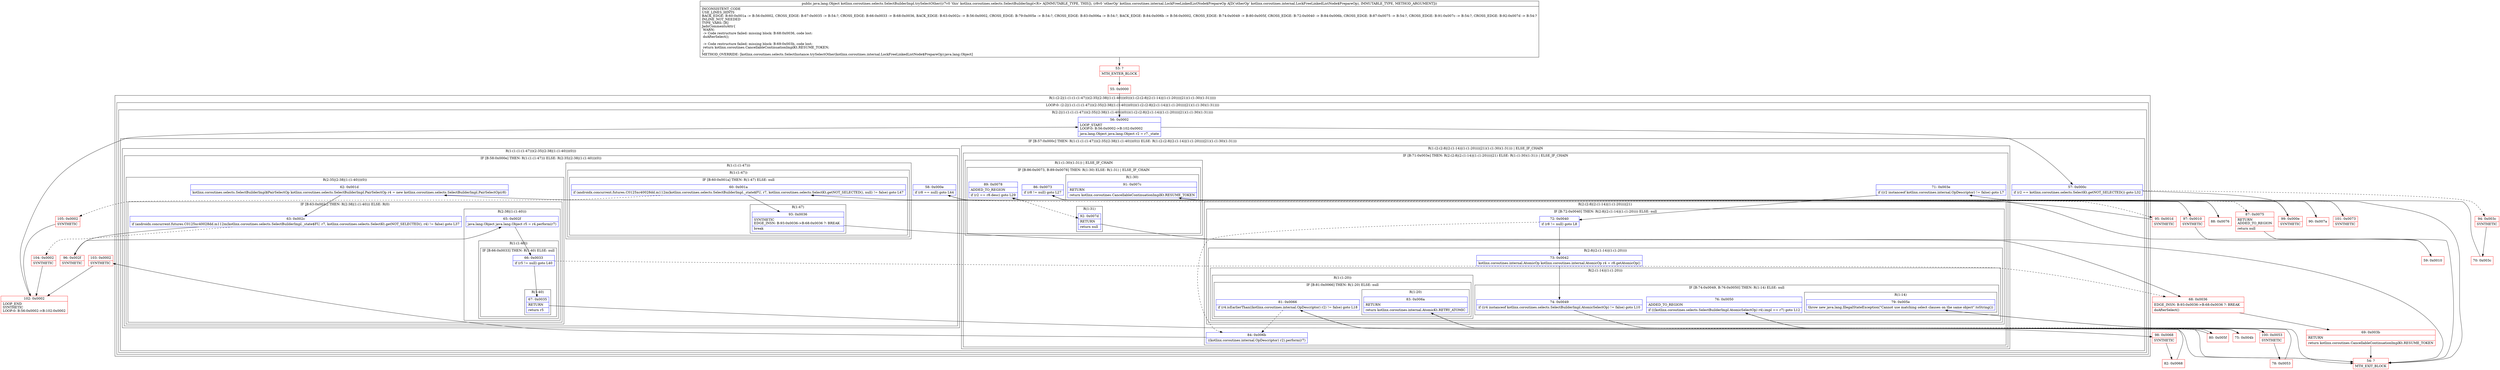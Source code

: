 digraph "CFG forkotlinx.coroutines.selects.SelectBuilderImpl.trySelectOther(Lkotlinx\/coroutines\/internal\/LockFreeLinkedListNode$PrepareOp;)Ljava\/lang\/Object;" {
subgraph cluster_Region_1970774343 {
label = "R(1:(2:2|(1:(1:(1:(1:47)))(2:35|(2:38|(1:(1:40)))(0)))(1:(2:(2:8|(2:(1:14)|(1:(1:20))))|21)(1:(1:30)(1:31)))))";
node [shape=record,color=blue];
subgraph cluster_LoopRegion_1269242691 {
label = "LOOP:0: (2:2|(1:(1:(1:(1:47)))(2:35|(2:38|(1:(1:40)))(0)))(1:(2:(2:8|(2:(1:14)|(1:(1:20))))|21)(1:(1:30)(1:31))))";
node [shape=record,color=blue];
subgraph cluster_Region_1713718860 {
label = "R(2:2|(1:(1:(1:(1:47)))(2:35|(2:38|(1:(1:40)))(0)))(1:(2:(2:8|(2:(1:14)|(1:(1:20))))|21)(1:(1:30)(1:31))))";
node [shape=record,color=blue];
Node_56 [shape=record,label="{56\:\ 0x0002|LOOP_START\lLOOP:0: B:56:0x0002\-\>B:102:0x0002\l|java.lang.Object java.lang.Object r2 = r7._state\l}"];
subgraph cluster_IfRegion_1862114132 {
label = "IF [B:57:0x000c] THEN: R(1:(1:(1:(1:47)))(2:35|(2:38|(1:(1:40)))(0))) ELSE: R(1:(2:(2:8|(2:(1:14)|(1:(1:20))))|21)(1:(1:30)(1:31)))";
node [shape=record,color=blue];
Node_57 [shape=record,label="{57\:\ 0x000c|if (r2 == kotlinx.coroutines.selects.SelectKt.getNOT_SELECTED()) goto L32\l}"];
subgraph cluster_Region_1802226813 {
label = "R(1:(1:(1:(1:47)))(2:35|(2:38|(1:(1:40)))(0)))";
node [shape=record,color=blue];
subgraph cluster_IfRegion_213311612 {
label = "IF [B:58:0x000e] THEN: R(1:(1:(1:47))) ELSE: R(2:35|(2:38|(1:(1:40)))(0))";
node [shape=record,color=blue];
Node_58 [shape=record,label="{58\:\ 0x000e|if (r8 == null) goto L44\l}"];
subgraph cluster_Region_1141048628 {
label = "R(1:(1:(1:47)))";
node [shape=record,color=blue];
subgraph cluster_Region_932013044 {
label = "R(1:(1:47))";
node [shape=record,color=blue];
subgraph cluster_IfRegion_45107548 {
label = "IF [B:60:0x001a] THEN: R(1:47) ELSE: null";
node [shape=record,color=blue];
Node_60 [shape=record,label="{60\:\ 0x001a|if (androidx.concurrent.futures.C0125xc40028dd.m112m(kotlinx.coroutines.selects.SelectBuilderImpl._state$FU, r7, kotlinx.coroutines.selects.SelectKt.getNOT_SELECTED(), null) != false) goto L47\l}"];
subgraph cluster_Region_968817782 {
label = "R(1:47)";
node [shape=record,color=blue];
Node_93 [shape=record,label="{93\:\ 0x0036|SYNTHETIC\lEDGE_INSN: B:93:0x0036\-\>B:68:0x0036 ?: BREAK  \l|break\l}"];
}
}
}
}
subgraph cluster_Region_152694969 {
label = "R(2:35|(2:38|(1:(1:40)))(0))";
node [shape=record,color=blue];
Node_62 [shape=record,label="{62\:\ 0x001d|kotlinx.coroutines.selects.SelectBuilderImpl$PairSelectOp kotlinx.coroutines.selects.SelectBuilderImpl.PairSelectOp r4 = new kotlinx.coroutines.selects.SelectBuilderImpl.PairSelectOp(r8)\l}"];
subgraph cluster_IfRegion_2019379643 {
label = "IF [B:63:0x002c] THEN: R(2:38|(1:(1:40))) ELSE: R(0)";
node [shape=record,color=blue];
Node_63 [shape=record,label="{63\:\ 0x002c|if (androidx.concurrent.futures.C0125xc40028dd.m112m(kotlinx.coroutines.selects.SelectBuilderImpl._state$FU, r7, kotlinx.coroutines.selects.SelectKt.getNOT_SELECTED(), r4) != false) goto L37\l}"];
subgraph cluster_Region_485405455 {
label = "R(2:38|(1:(1:40)))";
node [shape=record,color=blue];
Node_65 [shape=record,label="{65\:\ 0x002f|java.lang.Object java.lang.Object r5 = r4.perform(r7)\l}"];
subgraph cluster_Region_1699243216 {
label = "R(1:(1:40))";
node [shape=record,color=blue];
subgraph cluster_IfRegion_1389336297 {
label = "IF [B:66:0x0033] THEN: R(1:40) ELSE: null";
node [shape=record,color=blue];
Node_66 [shape=record,label="{66\:\ 0x0033|if (r5 != null) goto L40\l}"];
subgraph cluster_Region_336930865 {
label = "R(1:40)";
node [shape=record,color=blue];
Node_67 [shape=record,label="{67\:\ 0x0035|RETURN\l|return r5\l}"];
}
}
}
}
subgraph cluster_Region_965097806 {
label = "R(0)";
node [shape=record,color=blue];
}
}
}
}
}
subgraph cluster_Region_972844427 {
label = "R(1:(2:(2:8|(2:(1:14)|(1:(1:20))))|21)(1:(1:30)(1:31))) | ELSE_IF_CHAIN\l";
node [shape=record,color=blue];
subgraph cluster_IfRegion_1055482979 {
label = "IF [B:71:0x003e] THEN: R(2:(2:8|(2:(1:14)|(1:(1:20))))|21) ELSE: R(1:(1:30)(1:31)) | ELSE_IF_CHAIN\l";
node [shape=record,color=blue];
Node_71 [shape=record,label="{71\:\ 0x003e|if ((r2 instanceof kotlinx.coroutines.internal.OpDescriptor) != false) goto L7\l}"];
subgraph cluster_Region_2114149005 {
label = "R(2:(2:8|(2:(1:14)|(1:(1:20))))|21)";
node [shape=record,color=blue];
subgraph cluster_IfRegion_2012179342 {
label = "IF [B:72:0x0040] THEN: R(2:8|(2:(1:14)|(1:(1:20)))) ELSE: null";
node [shape=record,color=blue];
Node_72 [shape=record,label="{72\:\ 0x0040|if (r8 != null) goto L8\l}"];
subgraph cluster_Region_102218649 {
label = "R(2:8|(2:(1:14)|(1:(1:20))))";
node [shape=record,color=blue];
Node_73 [shape=record,label="{73\:\ 0x0042|kotlinx.coroutines.internal.AtomicOp kotlinx.coroutines.internal.AtomicOp r4 = r8.getAtomicOp()\l}"];
subgraph cluster_Region_1369964359 {
label = "R(2:(1:14)|(1:(1:20)))";
node [shape=record,color=blue];
subgraph cluster_IfRegion_1871189663 {
label = "IF [B:74:0x0049, B:76:0x0050] THEN: R(1:14) ELSE: null";
node [shape=record,color=blue];
Node_74 [shape=record,label="{74\:\ 0x0049|if ((r4 instanceof kotlinx.coroutines.selects.SelectBuilderImpl.AtomicSelectOp) != false) goto L10\l}"];
Node_76 [shape=record,label="{76\:\ 0x0050|ADDED_TO_REGION\l|if (((kotlinx.coroutines.selects.SelectBuilderImpl.AtomicSelectOp) r4).impl == r7) goto L12\l}"];
subgraph cluster_Region_1508106356 {
label = "R(1:14)";
node [shape=record,color=blue];
Node_79 [shape=record,label="{79\:\ 0x005e|throw new java.lang.IllegalStateException(\"Cannot use matching select clauses on the same object\".toString())\l}"];
}
}
subgraph cluster_Region_53042934 {
label = "R(1:(1:20))";
node [shape=record,color=blue];
subgraph cluster_IfRegion_853048764 {
label = "IF [B:81:0x0066] THEN: R(1:20) ELSE: null";
node [shape=record,color=blue];
Node_81 [shape=record,label="{81\:\ 0x0066|if (r4.isEarlierThan((kotlinx.coroutines.internal.OpDescriptor) r2) != false) goto L18\l}"];
subgraph cluster_Region_253158918 {
label = "R(1:20)";
node [shape=record,color=blue];
Node_83 [shape=record,label="{83\:\ 0x006a|RETURN\l|return kotlinx.coroutines.internal.AtomicKt.RETRY_ATOMIC\l}"];
}
}
}
}
}
}
Node_84 [shape=record,label="{84\:\ 0x006b|((kotlinx.coroutines.internal.OpDescriptor) r2).perform(r7)\l}"];
}
subgraph cluster_Region_1638235492 {
label = "R(1:(1:30)(1:31)) | ELSE_IF_CHAIN\l";
node [shape=record,color=blue];
subgraph cluster_IfRegion_2082883874 {
label = "IF [B:86:0x0073, B:89:0x0078] THEN: R(1:30) ELSE: R(1:31) | ELSE_IF_CHAIN\l";
node [shape=record,color=blue];
Node_86 [shape=record,label="{86\:\ 0x0073|if (r8 != null) goto L27\l}"];
Node_89 [shape=record,label="{89\:\ 0x0078|ADDED_TO_REGION\l|if (r2 == r8.desc) goto L29\l}"];
subgraph cluster_Region_662946148 {
label = "R(1:30)";
node [shape=record,color=blue];
Node_91 [shape=record,label="{91\:\ 0x007c|RETURN\l|return kotlinx.coroutines.CancellableContinuationImplKt.RESUME_TOKEN\l}"];
}
subgraph cluster_Region_1855255948 {
label = "R(1:31)";
node [shape=record,color=blue];
Node_92 [shape=record,label="{92\:\ 0x007d|RETURN\l|return null\l}"];
}
}
}
}
}
}
}
}
}
Node_53 [shape=record,color=red,label="{53\:\ ?|MTH_ENTER_BLOCK\l}"];
Node_55 [shape=record,color=red,label="{55\:\ 0x0000}"];
Node_94 [shape=record,color=red,label="{94\:\ 0x003c|SYNTHETIC\l}"];
Node_70 [shape=record,color=red,label="{70\:\ 0x003c}"];
Node_75 [shape=record,color=red,label="{75\:\ 0x004b}"];
Node_100 [shape=record,color=red,label="{100\:\ 0x0053|SYNTHETIC\l}"];
Node_78 [shape=record,color=red,label="{78\:\ 0x0053}"];
Node_54 [shape=record,color=red,label="{54\:\ ?|MTH_EXIT_BLOCK\l}"];
Node_80 [shape=record,color=red,label="{80\:\ 0x005f}"];
Node_98 [shape=record,color=red,label="{98\:\ 0x0068|SYNTHETIC\l}"];
Node_82 [shape=record,color=red,label="{82\:\ 0x0068}"];
Node_103 [shape=record,color=red,label="{103\:\ 0x0002|SYNTHETIC\l}"];
Node_102 [shape=record,color=red,label="{102\:\ 0x0002|LOOP_END\lSYNTHETIC\lLOOP:0: B:56:0x0002\-\>B:102:0x0002\l}"];
Node_101 [shape=record,color=red,label="{101\:\ 0x0073|SYNTHETIC\l}"];
Node_87 [shape=record,color=red,label="{87\:\ 0x0075|RETURN\lADDED_TO_REGION\l|return null\l}"];
Node_88 [shape=record,color=red,label="{88\:\ 0x0076}"];
Node_90 [shape=record,color=red,label="{90\:\ 0x007a}"];
Node_99 [shape=record,color=red,label="{99\:\ 0x000e|SYNTHETIC\l}"];
Node_95 [shape=record,color=red,label="{95\:\ 0x001d|SYNTHETIC\l}"];
Node_96 [shape=record,color=red,label="{96\:\ 0x002f|SYNTHETIC\l}"];
Node_68 [shape=record,color=red,label="{68\:\ 0x0036|EDGE_INSN: B:93:0x0036\-\>B:68:0x0036 ?: BREAK  \l|doAfterSelect()\l}"];
Node_69 [shape=record,color=red,label="{69\:\ 0x003b|RETURN\l|return kotlinx.coroutines.CancellableContinuationImplKt.RESUME_TOKEN\l}"];
Node_104 [shape=record,color=red,label="{104\:\ 0x0002|SYNTHETIC\l}"];
Node_97 [shape=record,color=red,label="{97\:\ 0x0010|SYNTHETIC\l}"];
Node_59 [shape=record,color=red,label="{59\:\ 0x0010}"];
Node_105 [shape=record,color=red,label="{105\:\ 0x0002|SYNTHETIC\l}"];
MethodNode[shape=record,label="{public java.lang.Object kotlinx.coroutines.selects.SelectBuilderImpl.trySelectOther((r7v0 'this' kotlinx.coroutines.selects.SelectBuilderImpl\<R\> A[IMMUTABLE_TYPE, THIS]), (r8v0 'otherOp' kotlinx.coroutines.internal.LockFreeLinkedListNode$PrepareOp A[D('otherOp' kotlinx.coroutines.internal.LockFreeLinkedListNode$PrepareOp), IMMUTABLE_TYPE, METHOD_ARGUMENT]))  | INCONSISTENT_CODE\lUSE_LINES_HINTS\lBACK_EDGE: B:60:0x001a \-\> B:56:0x0002, CROSS_EDGE: B:67:0x0035 \-\> B:54:?, CROSS_EDGE: B:66:0x0033 \-\> B:68:0x0036, BACK_EDGE: B:63:0x002c \-\> B:56:0x0002, CROSS_EDGE: B:79:0x005e \-\> B:54:?, CROSS_EDGE: B:83:0x006a \-\> B:54:?, BACK_EDGE: B:84:0x006b \-\> B:56:0x0002, CROSS_EDGE: B:74:0x0049 \-\> B:80:0x005f, CROSS_EDGE: B:72:0x0040 \-\> B:84:0x006b, CROSS_EDGE: B:87:0x0075 \-\> B:54:?, CROSS_EDGE: B:91:0x007c \-\> B:54:?, CROSS_EDGE: B:92:0x007d \-\> B:54:?\lINLINE_NOT_NEEDED\lTYPE_VARS: [R]\lJadxCommentsAttr\{\l WARN: \l \-\> Code restructure failed: missing block: B:68:0x0036, code lost:\l    doAfterSelect();\l\l \-\> Code restructure failed: missing block: B:69:0x003b, code lost:\l    return kotlinx.coroutines.CancellableContinuationImplKt.RESUME_TOKEN;\l\}\lMETHOD_OVERRIDE: [kotlinx.coroutines.selects.SelectInstance.trySelectOther(kotlinx.coroutines.internal.LockFreeLinkedListNode$PrepareOp):java.lang.Object]\l}"];
MethodNode -> Node_53;Node_56 -> Node_57;
Node_57 -> Node_94[style=dashed];
Node_57 -> Node_99;
Node_58 -> Node_95[style=dashed];
Node_58 -> Node_97;
Node_60 -> Node_93;
Node_60 -> Node_105[style=dashed];
Node_93 -> Node_68;
Node_62 -> Node_63;
Node_63 -> Node_96;
Node_63 -> Node_104[style=dashed];
Node_65 -> Node_66;
Node_66 -> Node_67;
Node_66 -> Node_68[style=dashed];
Node_67 -> Node_54;
Node_71 -> Node_72;
Node_71 -> Node_101[style=dashed];
Node_72 -> Node_73;
Node_72 -> Node_84[style=dashed];
Node_73 -> Node_74;
Node_74 -> Node_75;
Node_74 -> Node_80[style=dashed];
Node_76 -> Node_80[style=dashed];
Node_76 -> Node_100;
Node_79 -> Node_54;
Node_81 -> Node_84[style=dashed];
Node_81 -> Node_98;
Node_83 -> Node_54;
Node_84 -> Node_103;
Node_86 -> Node_87[style=dashed];
Node_86 -> Node_88;
Node_89 -> Node_90;
Node_89 -> Node_92[style=dashed];
Node_91 -> Node_54;
Node_92 -> Node_54;
Node_53 -> Node_55;
Node_55 -> Node_56;
Node_94 -> Node_70;
Node_70 -> Node_71;
Node_75 -> Node_76;
Node_100 -> Node_78;
Node_78 -> Node_79;
Node_80 -> Node_81;
Node_98 -> Node_82;
Node_82 -> Node_83;
Node_103 -> Node_102;
Node_102 -> Node_56;
Node_101 -> Node_86;
Node_87 -> Node_54;
Node_88 -> Node_89;
Node_90 -> Node_91;
Node_99 -> Node_58;
Node_95 -> Node_62;
Node_96 -> Node_65;
Node_68 -> Node_69;
Node_69 -> Node_54;
Node_104 -> Node_102;
Node_97 -> Node_59;
Node_59 -> Node_60;
Node_105 -> Node_102;
}

